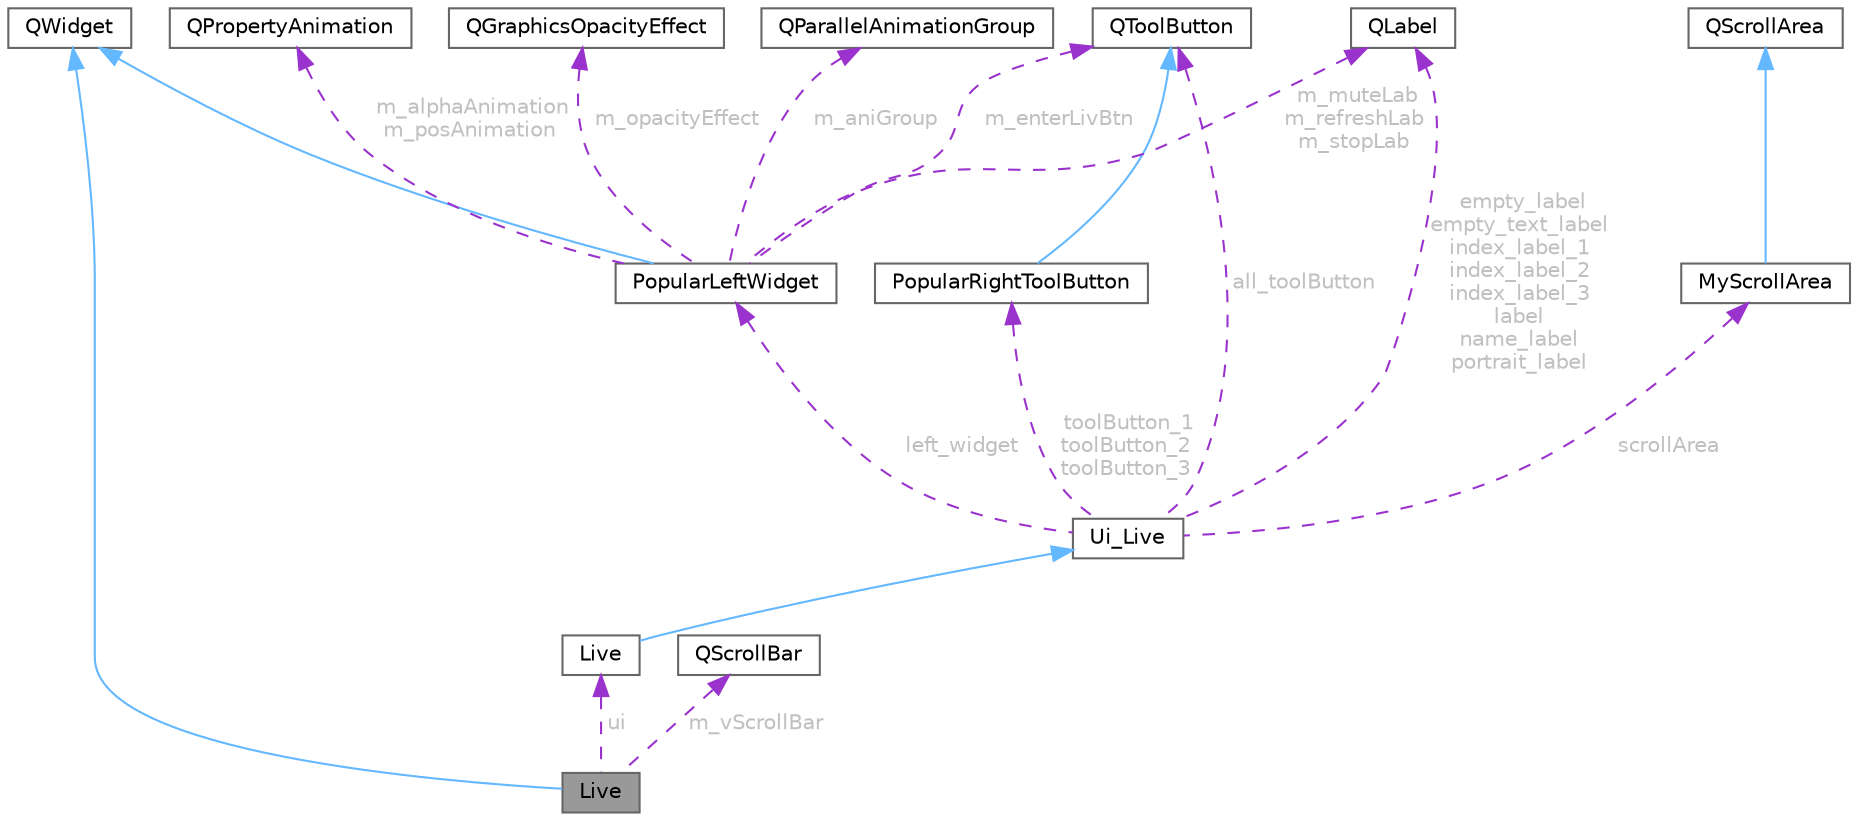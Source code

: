 digraph "Live"
{
 // LATEX_PDF_SIZE
  bgcolor="transparent";
  edge [fontname=Helvetica,fontsize=10,labelfontname=Helvetica,labelfontsize=10];
  node [fontname=Helvetica,fontsize=10,shape=box,height=0.2,width=0.4];
  Node1 [id="Node000001",label="Live",height=0.2,width=0.4,color="gray40", fillcolor="grey60", style="filled", fontcolor="black",tooltip="直播主界面类，整合多个直播控件"];
  Node2 -> Node1 [id="edge1_Node000001_Node000002",dir="back",color="steelblue1",style="solid",tooltip=" "];
  Node2 [id="Node000002",label="QWidget",height=0.2,width=0.4,color="gray40", fillcolor="white", style="filled",tooltip=" "];
  Node3 -> Node1 [id="edge2_Node000001_Node000003",dir="back",color="darkorchid3",style="dashed",tooltip=" ",label=" ui",fontcolor="grey" ];
  Node3 [id="Node000003",label="Live",height=0.2,width=0.4,color="gray40", fillcolor="white", style="filled",URL="$class_ui_1_1_live.html",tooltip=" "];
  Node4 -> Node3 [id="edge3_Node000003_Node000004",dir="back",color="steelblue1",style="solid",tooltip=" "];
  Node4 [id="Node000004",label="Ui_Live",height=0.2,width=0.4,color="gray40", fillcolor="white", style="filled",URL="$class_ui___live.html",tooltip=" "];
  Node5 -> Node4 [id="edge4_Node000004_Node000005",dir="back",color="darkorchid3",style="dashed",tooltip=" ",label=" scrollArea",fontcolor="grey" ];
  Node5 [id="Node000005",label="MyScrollArea",height=0.2,width=0.4,color="gray40", fillcolor="white", style="filled",URL="$class_my_scroll_area.html",tooltip="自定义滚动区域类，继承自 QScrollArea，支持平滑滚动和返回顶部功能"];
  Node6 -> Node5 [id="edge5_Node000005_Node000006",dir="back",color="steelblue1",style="solid",tooltip=" "];
  Node6 [id="Node000006",label="QScrollArea",height=0.2,width=0.4,color="gray40", fillcolor="white", style="filled",tooltip=" "];
  Node7 -> Node4 [id="edge6_Node000004_Node000007",dir="back",color="darkorchid3",style="dashed",tooltip=" ",label=" left_widget",fontcolor="grey" ];
  Node7 [id="Node000007",label="PopularLeftWidget",height=0.2,width=0.4,color="gray40", fillcolor="white", style="filled",URL="$class_popular_left_widget.html",tooltip="热门左侧控件类，支持动画和交互按钮"];
  Node2 -> Node7 [id="edge7_Node000007_Node000002",dir="back",color="steelblue1",style="solid",tooltip=" "];
  Node8 -> Node7 [id="edge8_Node000007_Node000008",dir="back",color="darkorchid3",style="dashed",tooltip=" ",label=" m_enterLivBtn",fontcolor="grey" ];
  Node8 [id="Node000008",label="QToolButton",height=0.2,width=0.4,color="gray40", fillcolor="white", style="filled",URL="$class_q_tool_button.html",tooltip="工具按钮类"];
  Node9 -> Node7 [id="edge9_Node000007_Node000009",dir="back",color="darkorchid3",style="dashed",tooltip=" ",label=" m_alphaAnimation\nm_posAnimation",fontcolor="grey" ];
  Node9 [id="Node000009",label="QPropertyAnimation",height=0.2,width=0.4,color="gray40", fillcolor="white", style="filled",URL="$class_q_property_animation.html",tooltip="Qt 属性动画类，用于窗口缩放动画"];
  Node10 -> Node7 [id="edge10_Node000007_Node000010",dir="back",color="darkorchid3",style="dashed",tooltip=" ",label=" m_opacityEffect",fontcolor="grey" ];
  Node10 [id="Node000010",label="QGraphicsOpacityEffect",height=0.2,width=0.4,color="gray40", fillcolor="white", style="filled",URL="$class_q_graphics_opacity_effect.html",tooltip="图形透明效果类"];
  Node11 -> Node7 [id="edge11_Node000007_Node000011",dir="back",color="darkorchid3",style="dashed",tooltip=" ",label=" m_aniGroup",fontcolor="grey" ];
  Node11 [id="Node000011",label="QParallelAnimationGroup",height=0.2,width=0.4,color="gray40", fillcolor="white", style="filled",URL="$class_q_parallel_animation_group.html",tooltip="并行动画组类"];
  Node12 -> Node7 [id="edge12_Node000007_Node000012",dir="back",color="darkorchid3",style="dashed",tooltip=" ",label=" m_muteLab\nm_refreshLab\nm_stopLab",fontcolor="grey" ];
  Node12 [id="Node000012",label="QLabel",height=0.2,width=0.4,color="gray40", fillcolor="white", style="filled",URL="$class_q_label.html",tooltip="标签控件类"];
  Node12 -> Node4 [id="edge13_Node000004_Node000012",dir="back",color="darkorchid3",style="dashed",tooltip=" ",label=" empty_label\nempty_text_label\nindex_label_1\nindex_label_2\nindex_label_3\nlabel\nname_label\nportrait_label",fontcolor="grey" ];
  Node13 -> Node4 [id="edge14_Node000004_Node000013",dir="back",color="darkorchid3",style="dashed",tooltip=" ",label=" toolButton_1\ntoolButton_2\ntoolButton_3",fontcolor="grey" ];
  Node13 [id="Node000013",label="PopularRightToolButton",height=0.2,width=0.4,color="gray40", fillcolor="white", style="filled",URL="$class_popular_right_tool_button.html",tooltip="热门右侧工具按钮类，显示背景图和左下角文本"];
  Node8 -> Node13 [id="edge15_Node000013_Node000008",dir="back",color="steelblue1",style="solid",tooltip=" "];
  Node8 -> Node4 [id="edge16_Node000004_Node000008",dir="back",color="darkorchid3",style="dashed",tooltip=" ",label=" all_toolButton",fontcolor="grey" ];
  Node14 -> Node1 [id="edge17_Node000001_Node000014",dir="back",color="darkorchid3",style="dashed",tooltip=" ",label=" m_vScrollBar",fontcolor="grey" ];
  Node14 [id="Node000014",label="QScrollBar",height=0.2,width=0.4,color="gray40", fillcolor="white", style="filled",URL="$class_q_scroll_bar.html",tooltip="滚动条控件类"];
}
